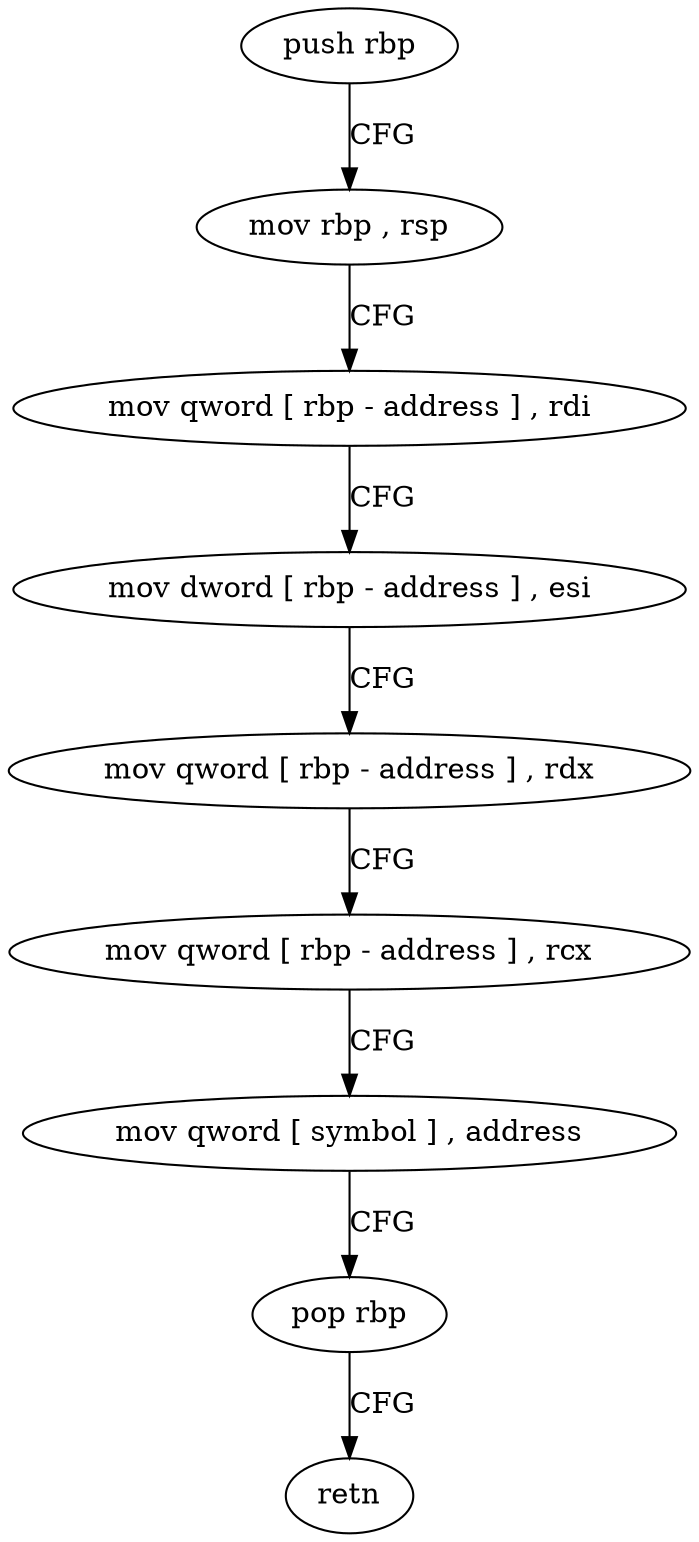 digraph "func" {
"4264960" [label = "push rbp" ]
"4264961" [label = "mov rbp , rsp" ]
"4264964" [label = "mov qword [ rbp - address ] , rdi" ]
"4264968" [label = "mov dword [ rbp - address ] , esi" ]
"4264971" [label = "mov qword [ rbp - address ] , rdx" ]
"4264975" [label = "mov qword [ rbp - address ] , rcx" ]
"4264979" [label = "mov qword [ symbol ] , address" ]
"4264991" [label = "pop rbp" ]
"4264992" [label = "retn" ]
"4264960" -> "4264961" [ label = "CFG" ]
"4264961" -> "4264964" [ label = "CFG" ]
"4264964" -> "4264968" [ label = "CFG" ]
"4264968" -> "4264971" [ label = "CFG" ]
"4264971" -> "4264975" [ label = "CFG" ]
"4264975" -> "4264979" [ label = "CFG" ]
"4264979" -> "4264991" [ label = "CFG" ]
"4264991" -> "4264992" [ label = "CFG" ]
}

